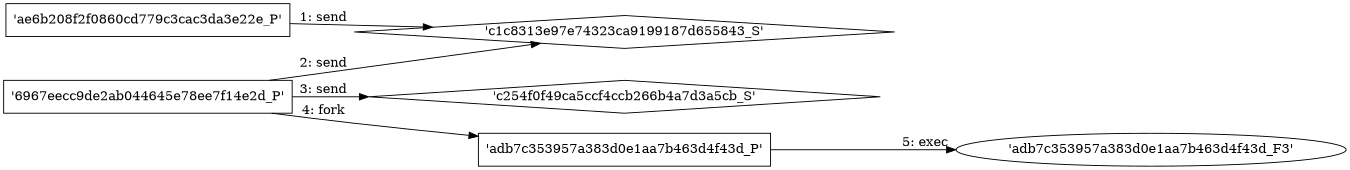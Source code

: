 digraph "D:\Learning\Paper\apt\基于CTI的攻击预警\Dataset\攻击图\ASGfromALLCTI\Threat Source Newsletter (April 29, 2021).dot" {
rankdir="LR"
size="9"
fixedsize="false"
splines="true"
nodesep=0.3
ranksep=0
fontsize=10
overlap="scalexy"
engine= "neato"
	"'c1c8313e97e74323ca9199187d655843_S'" [node_type=Socket shape=diamond]
	"'ae6b208f2f0860cd779c3cac3da3e22e_P'" [node_type=Process shape=box]
	"'ae6b208f2f0860cd779c3cac3da3e22e_P'" -> "'c1c8313e97e74323ca9199187d655843_S'" [label="1: send"]
	"'c1c8313e97e74323ca9199187d655843_S'" [node_type=Socket shape=diamond]
	"'6967eecc9de2ab044645e78ee7f14e2d_P'" [node_type=Process shape=box]
	"'6967eecc9de2ab044645e78ee7f14e2d_P'" -> "'c1c8313e97e74323ca9199187d655843_S'" [label="2: send"]
	"'c254f0f49ca5ccf4ccb266b4a7d3a5cb_S'" [node_type=Socket shape=diamond]
	"'6967eecc9de2ab044645e78ee7f14e2d_P'" [node_type=Process shape=box]
	"'6967eecc9de2ab044645e78ee7f14e2d_P'" -> "'c254f0f49ca5ccf4ccb266b4a7d3a5cb_S'" [label="3: send"]
	"'6967eecc9de2ab044645e78ee7f14e2d_P'" [node_type=Process shape=box]
	"'adb7c353957a383d0e1aa7b463d4f43d_P'" [node_type=Process shape=box]
	"'6967eecc9de2ab044645e78ee7f14e2d_P'" -> "'adb7c353957a383d0e1aa7b463d4f43d_P'" [label="4: fork"]
	"'adb7c353957a383d0e1aa7b463d4f43d_P'" [node_type=Process shape=box]
	"'adb7c353957a383d0e1aa7b463d4f43d_F3'" [node_type=File shape=ellipse]
	"'adb7c353957a383d0e1aa7b463d4f43d_P'" -> "'adb7c353957a383d0e1aa7b463d4f43d_F3'" [label="5: exec"]
}
